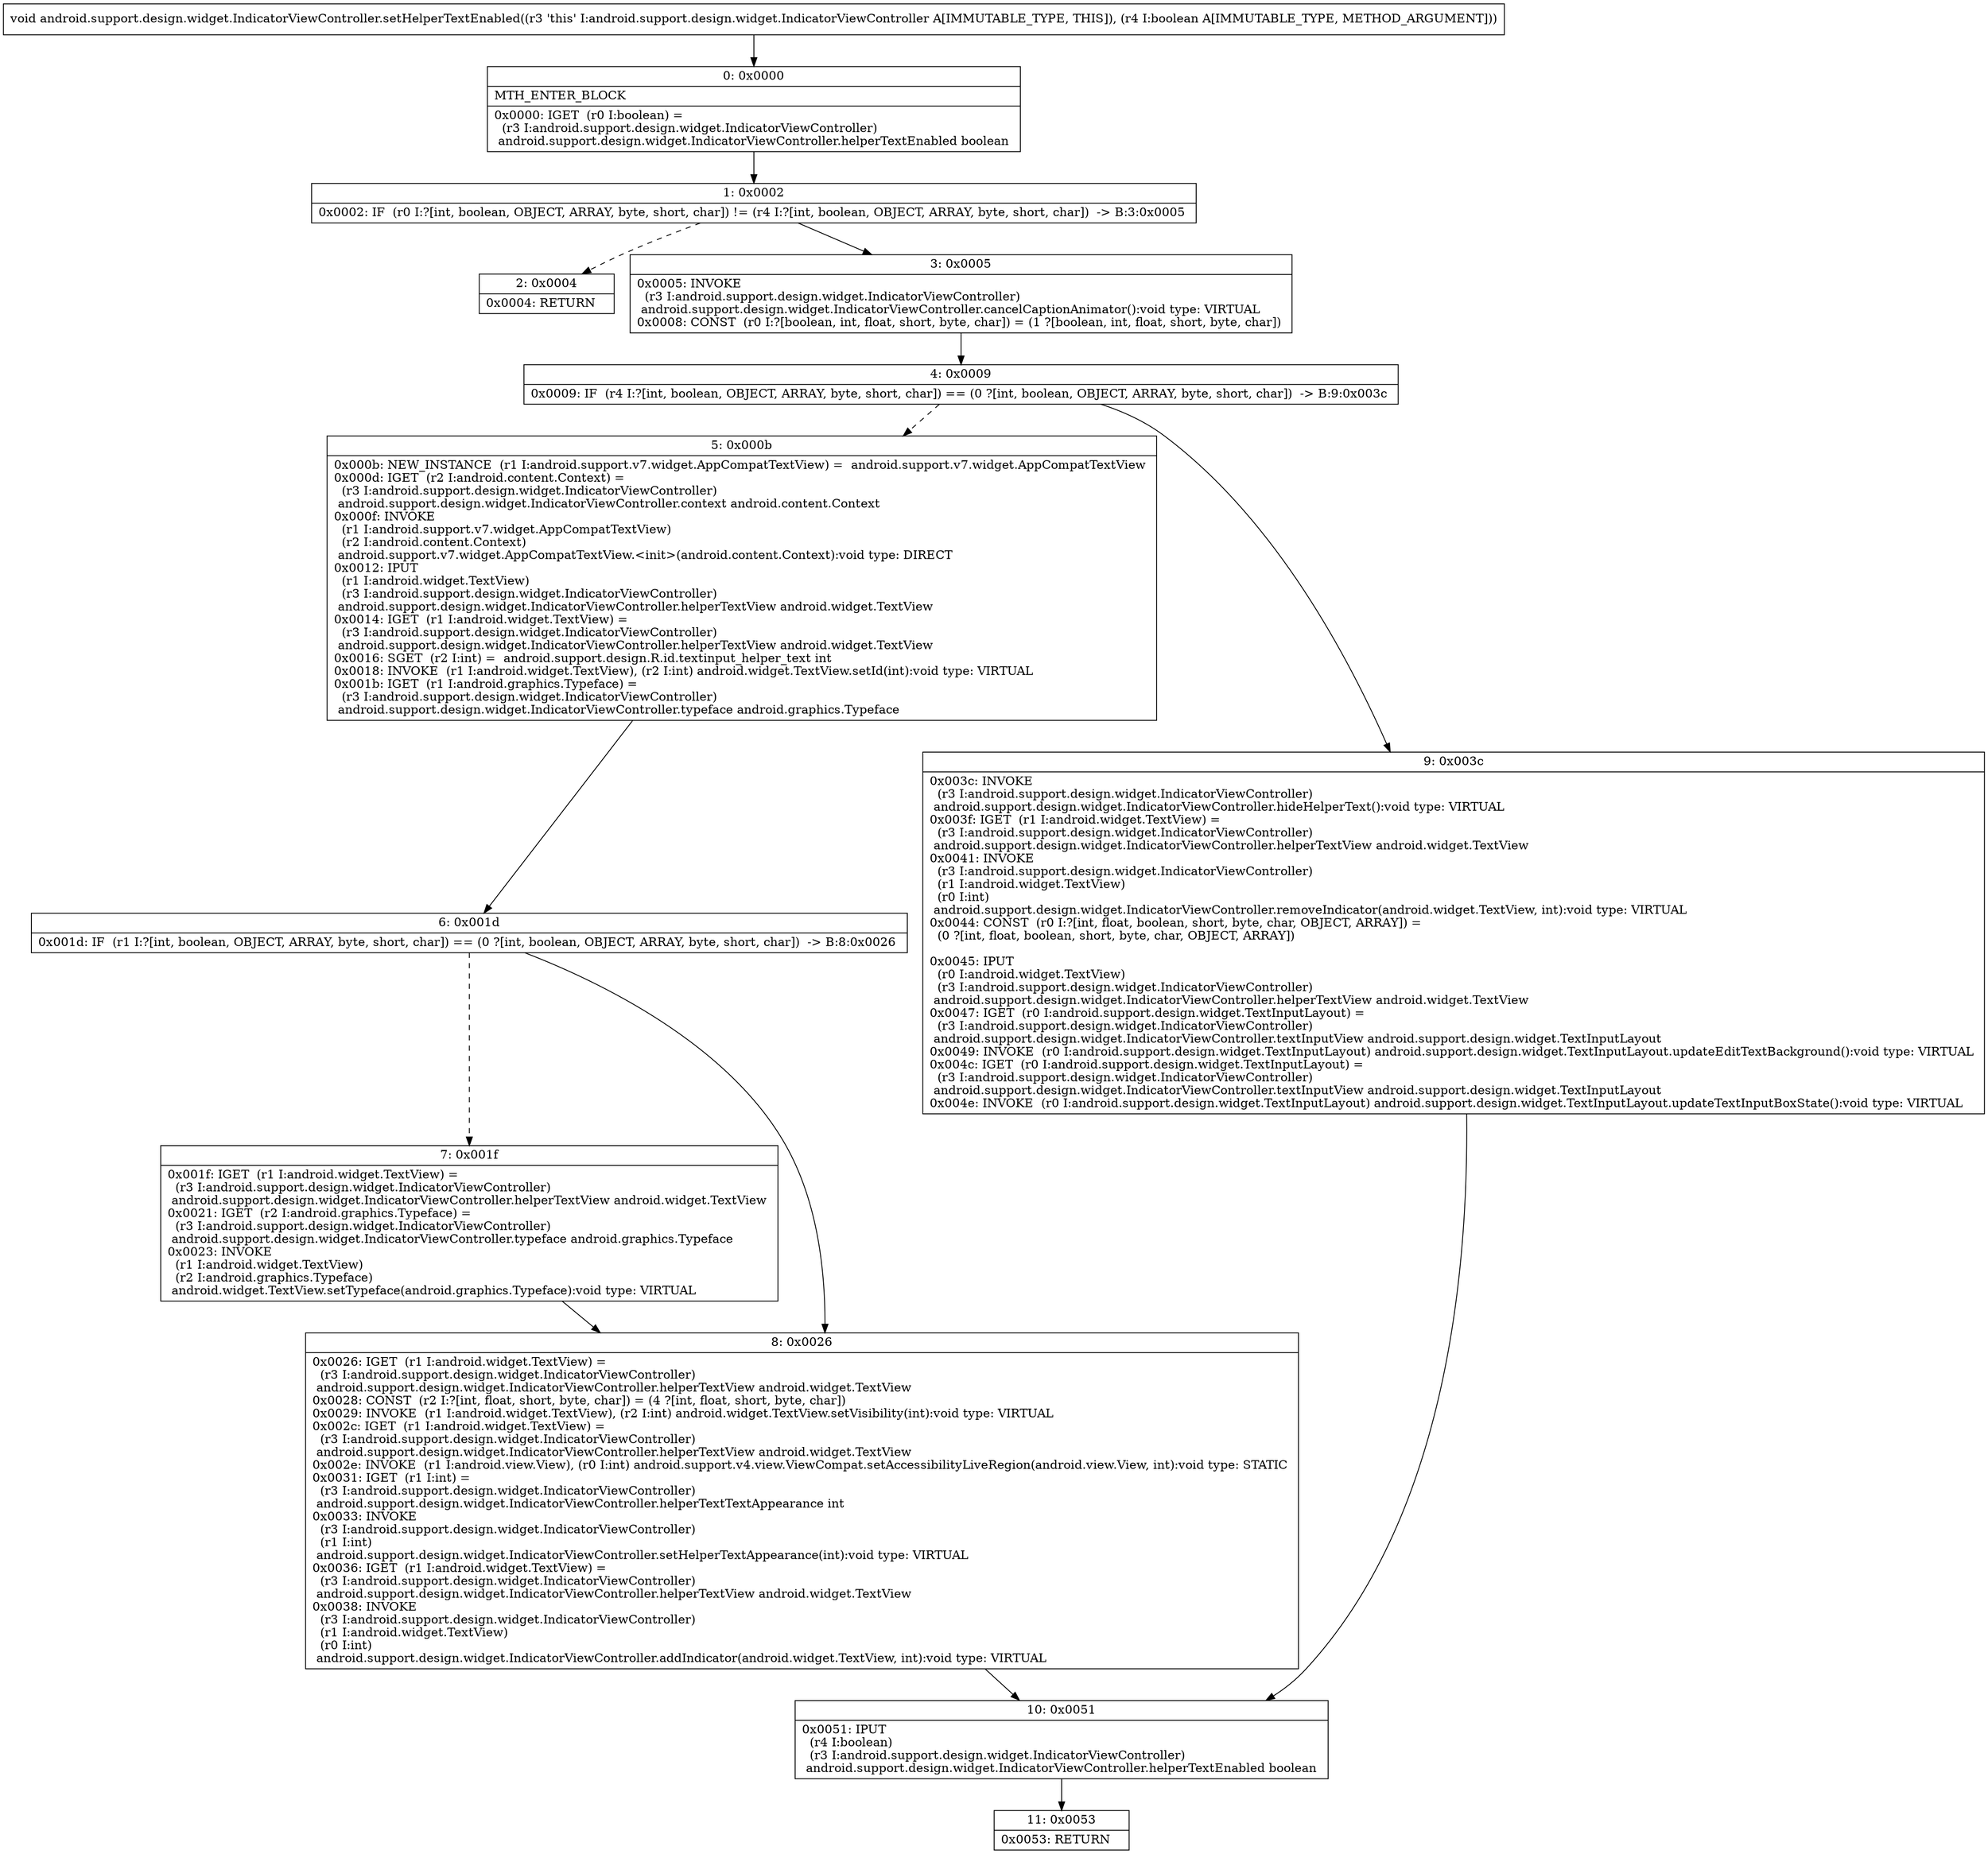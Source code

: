 digraph "CFG forandroid.support.design.widget.IndicatorViewController.setHelperTextEnabled(Z)V" {
Node_0 [shape=record,label="{0\:\ 0x0000|MTH_ENTER_BLOCK\l|0x0000: IGET  (r0 I:boolean) = \l  (r3 I:android.support.design.widget.IndicatorViewController)\l android.support.design.widget.IndicatorViewController.helperTextEnabled boolean \l}"];
Node_1 [shape=record,label="{1\:\ 0x0002|0x0002: IF  (r0 I:?[int, boolean, OBJECT, ARRAY, byte, short, char]) != (r4 I:?[int, boolean, OBJECT, ARRAY, byte, short, char])  \-\> B:3:0x0005 \l}"];
Node_2 [shape=record,label="{2\:\ 0x0004|0x0004: RETURN   \l}"];
Node_3 [shape=record,label="{3\:\ 0x0005|0x0005: INVOKE  \l  (r3 I:android.support.design.widget.IndicatorViewController)\l android.support.design.widget.IndicatorViewController.cancelCaptionAnimator():void type: VIRTUAL \l0x0008: CONST  (r0 I:?[boolean, int, float, short, byte, char]) = (1 ?[boolean, int, float, short, byte, char]) \l}"];
Node_4 [shape=record,label="{4\:\ 0x0009|0x0009: IF  (r4 I:?[int, boolean, OBJECT, ARRAY, byte, short, char]) == (0 ?[int, boolean, OBJECT, ARRAY, byte, short, char])  \-\> B:9:0x003c \l}"];
Node_5 [shape=record,label="{5\:\ 0x000b|0x000b: NEW_INSTANCE  (r1 I:android.support.v7.widget.AppCompatTextView) =  android.support.v7.widget.AppCompatTextView \l0x000d: IGET  (r2 I:android.content.Context) = \l  (r3 I:android.support.design.widget.IndicatorViewController)\l android.support.design.widget.IndicatorViewController.context android.content.Context \l0x000f: INVOKE  \l  (r1 I:android.support.v7.widget.AppCompatTextView)\l  (r2 I:android.content.Context)\l android.support.v7.widget.AppCompatTextView.\<init\>(android.content.Context):void type: DIRECT \l0x0012: IPUT  \l  (r1 I:android.widget.TextView)\l  (r3 I:android.support.design.widget.IndicatorViewController)\l android.support.design.widget.IndicatorViewController.helperTextView android.widget.TextView \l0x0014: IGET  (r1 I:android.widget.TextView) = \l  (r3 I:android.support.design.widget.IndicatorViewController)\l android.support.design.widget.IndicatorViewController.helperTextView android.widget.TextView \l0x0016: SGET  (r2 I:int) =  android.support.design.R.id.textinput_helper_text int \l0x0018: INVOKE  (r1 I:android.widget.TextView), (r2 I:int) android.widget.TextView.setId(int):void type: VIRTUAL \l0x001b: IGET  (r1 I:android.graphics.Typeface) = \l  (r3 I:android.support.design.widget.IndicatorViewController)\l android.support.design.widget.IndicatorViewController.typeface android.graphics.Typeface \l}"];
Node_6 [shape=record,label="{6\:\ 0x001d|0x001d: IF  (r1 I:?[int, boolean, OBJECT, ARRAY, byte, short, char]) == (0 ?[int, boolean, OBJECT, ARRAY, byte, short, char])  \-\> B:8:0x0026 \l}"];
Node_7 [shape=record,label="{7\:\ 0x001f|0x001f: IGET  (r1 I:android.widget.TextView) = \l  (r3 I:android.support.design.widget.IndicatorViewController)\l android.support.design.widget.IndicatorViewController.helperTextView android.widget.TextView \l0x0021: IGET  (r2 I:android.graphics.Typeface) = \l  (r3 I:android.support.design.widget.IndicatorViewController)\l android.support.design.widget.IndicatorViewController.typeface android.graphics.Typeface \l0x0023: INVOKE  \l  (r1 I:android.widget.TextView)\l  (r2 I:android.graphics.Typeface)\l android.widget.TextView.setTypeface(android.graphics.Typeface):void type: VIRTUAL \l}"];
Node_8 [shape=record,label="{8\:\ 0x0026|0x0026: IGET  (r1 I:android.widget.TextView) = \l  (r3 I:android.support.design.widget.IndicatorViewController)\l android.support.design.widget.IndicatorViewController.helperTextView android.widget.TextView \l0x0028: CONST  (r2 I:?[int, float, short, byte, char]) = (4 ?[int, float, short, byte, char]) \l0x0029: INVOKE  (r1 I:android.widget.TextView), (r2 I:int) android.widget.TextView.setVisibility(int):void type: VIRTUAL \l0x002c: IGET  (r1 I:android.widget.TextView) = \l  (r3 I:android.support.design.widget.IndicatorViewController)\l android.support.design.widget.IndicatorViewController.helperTextView android.widget.TextView \l0x002e: INVOKE  (r1 I:android.view.View), (r0 I:int) android.support.v4.view.ViewCompat.setAccessibilityLiveRegion(android.view.View, int):void type: STATIC \l0x0031: IGET  (r1 I:int) = \l  (r3 I:android.support.design.widget.IndicatorViewController)\l android.support.design.widget.IndicatorViewController.helperTextTextAppearance int \l0x0033: INVOKE  \l  (r3 I:android.support.design.widget.IndicatorViewController)\l  (r1 I:int)\l android.support.design.widget.IndicatorViewController.setHelperTextAppearance(int):void type: VIRTUAL \l0x0036: IGET  (r1 I:android.widget.TextView) = \l  (r3 I:android.support.design.widget.IndicatorViewController)\l android.support.design.widget.IndicatorViewController.helperTextView android.widget.TextView \l0x0038: INVOKE  \l  (r3 I:android.support.design.widget.IndicatorViewController)\l  (r1 I:android.widget.TextView)\l  (r0 I:int)\l android.support.design.widget.IndicatorViewController.addIndicator(android.widget.TextView, int):void type: VIRTUAL \l}"];
Node_9 [shape=record,label="{9\:\ 0x003c|0x003c: INVOKE  \l  (r3 I:android.support.design.widget.IndicatorViewController)\l android.support.design.widget.IndicatorViewController.hideHelperText():void type: VIRTUAL \l0x003f: IGET  (r1 I:android.widget.TextView) = \l  (r3 I:android.support.design.widget.IndicatorViewController)\l android.support.design.widget.IndicatorViewController.helperTextView android.widget.TextView \l0x0041: INVOKE  \l  (r3 I:android.support.design.widget.IndicatorViewController)\l  (r1 I:android.widget.TextView)\l  (r0 I:int)\l android.support.design.widget.IndicatorViewController.removeIndicator(android.widget.TextView, int):void type: VIRTUAL \l0x0044: CONST  (r0 I:?[int, float, boolean, short, byte, char, OBJECT, ARRAY]) = \l  (0 ?[int, float, boolean, short, byte, char, OBJECT, ARRAY])\l \l0x0045: IPUT  \l  (r0 I:android.widget.TextView)\l  (r3 I:android.support.design.widget.IndicatorViewController)\l android.support.design.widget.IndicatorViewController.helperTextView android.widget.TextView \l0x0047: IGET  (r0 I:android.support.design.widget.TextInputLayout) = \l  (r3 I:android.support.design.widget.IndicatorViewController)\l android.support.design.widget.IndicatorViewController.textInputView android.support.design.widget.TextInputLayout \l0x0049: INVOKE  (r0 I:android.support.design.widget.TextInputLayout) android.support.design.widget.TextInputLayout.updateEditTextBackground():void type: VIRTUAL \l0x004c: IGET  (r0 I:android.support.design.widget.TextInputLayout) = \l  (r3 I:android.support.design.widget.IndicatorViewController)\l android.support.design.widget.IndicatorViewController.textInputView android.support.design.widget.TextInputLayout \l0x004e: INVOKE  (r0 I:android.support.design.widget.TextInputLayout) android.support.design.widget.TextInputLayout.updateTextInputBoxState():void type: VIRTUAL \l}"];
Node_10 [shape=record,label="{10\:\ 0x0051|0x0051: IPUT  \l  (r4 I:boolean)\l  (r3 I:android.support.design.widget.IndicatorViewController)\l android.support.design.widget.IndicatorViewController.helperTextEnabled boolean \l}"];
Node_11 [shape=record,label="{11\:\ 0x0053|0x0053: RETURN   \l}"];
MethodNode[shape=record,label="{void android.support.design.widget.IndicatorViewController.setHelperTextEnabled((r3 'this' I:android.support.design.widget.IndicatorViewController A[IMMUTABLE_TYPE, THIS]), (r4 I:boolean A[IMMUTABLE_TYPE, METHOD_ARGUMENT])) }"];
MethodNode -> Node_0;
Node_0 -> Node_1;
Node_1 -> Node_2[style=dashed];
Node_1 -> Node_3;
Node_3 -> Node_4;
Node_4 -> Node_5[style=dashed];
Node_4 -> Node_9;
Node_5 -> Node_6;
Node_6 -> Node_7[style=dashed];
Node_6 -> Node_8;
Node_7 -> Node_8;
Node_8 -> Node_10;
Node_9 -> Node_10;
Node_10 -> Node_11;
}

